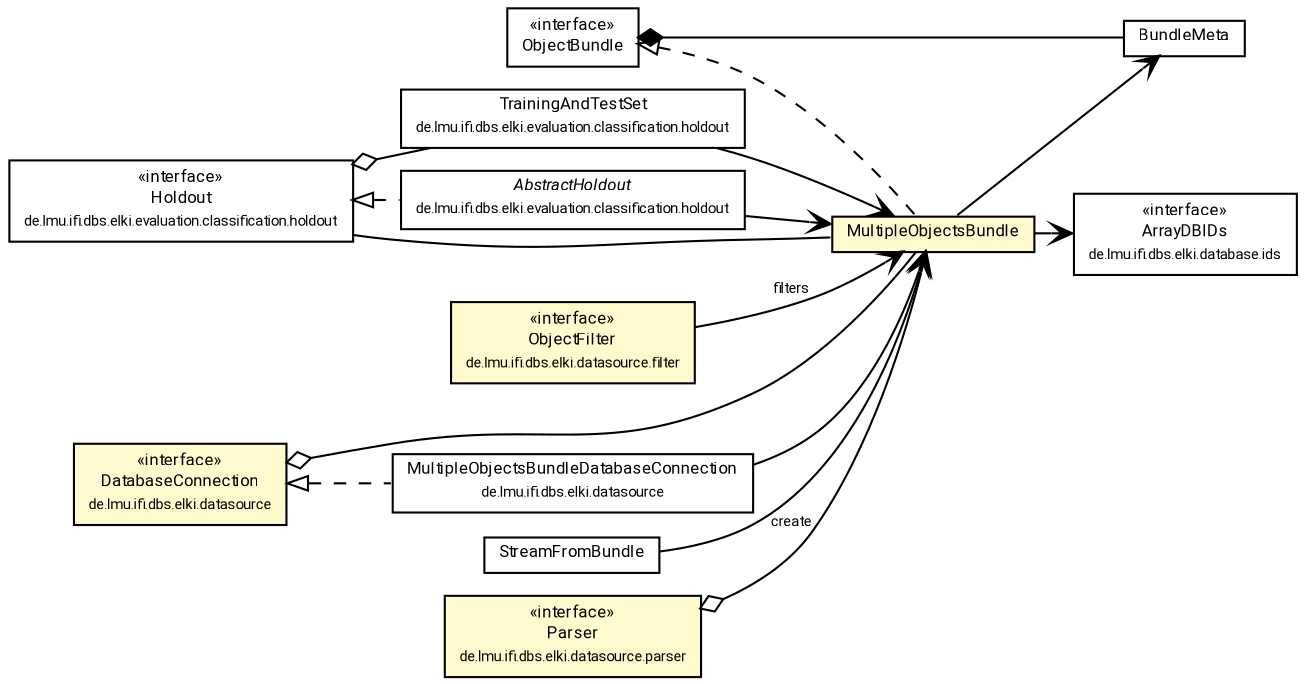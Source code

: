 #!/usr/local/bin/dot
#
# Class diagram 
# Generated by UMLGraph version R5_7_2-60-g0e99a6 (http://www.spinellis.gr/umlgraph/)
#

digraph G {
	graph [fontnames="svg"]
	edge [fontname="Roboto",fontsize=7,labelfontname="Roboto",labelfontsize=7,color="black"];
	node [fontname="Roboto",fontcolor="black",fontsize=8,shape=plaintext,margin=0,width=0,height=0];
	nodesep=0.15;
	ranksep=0.25;
	rankdir=LR;
	// de.lmu.ifi.dbs.elki.evaluation.classification.holdout.TrainingAndTestSet
	c7180912 [label=<<table title="de.lmu.ifi.dbs.elki.evaluation.classification.holdout.TrainingAndTestSet" border="0" cellborder="1" cellspacing="0" cellpadding="2" href="../../evaluation/classification/holdout/TrainingAndTestSet.html" target="_parent">
		<tr><td><table border="0" cellspacing="0" cellpadding="1">
		<tr><td align="center" balign="center"> <font face="Roboto">TrainingAndTestSet</font> </td></tr>
		<tr><td align="center" balign="center"> <font face="Roboto" point-size="7.0">de.lmu.ifi.dbs.elki.evaluation.classification.holdout</font> </td></tr>
		</table></td></tr>
		</table>>, URL="../../evaluation/classification/holdout/TrainingAndTestSet.html"];
	// de.lmu.ifi.dbs.elki.evaluation.classification.holdout.Holdout
	c7180922 [label=<<table title="de.lmu.ifi.dbs.elki.evaluation.classification.holdout.Holdout" border="0" cellborder="1" cellspacing="0" cellpadding="2" href="../../evaluation/classification/holdout/Holdout.html" target="_parent">
		<tr><td><table border="0" cellspacing="0" cellpadding="1">
		<tr><td align="center" balign="center"> &#171;interface&#187; </td></tr>
		<tr><td align="center" balign="center"> <font face="Roboto">Holdout</font> </td></tr>
		<tr><td align="center" balign="center"> <font face="Roboto" point-size="7.0">de.lmu.ifi.dbs.elki.evaluation.classification.holdout</font> </td></tr>
		</table></td></tr>
		</table>>, URL="../../evaluation/classification/holdout/Holdout.html"];
	// de.lmu.ifi.dbs.elki.evaluation.classification.holdout.AbstractHoldout
	c7180923 [label=<<table title="de.lmu.ifi.dbs.elki.evaluation.classification.holdout.AbstractHoldout" border="0" cellborder="1" cellspacing="0" cellpadding="2" href="../../evaluation/classification/holdout/AbstractHoldout.html" target="_parent">
		<tr><td><table border="0" cellspacing="0" cellpadding="1">
		<tr><td align="center" balign="center"> <font face="Roboto"><i>AbstractHoldout</i></font> </td></tr>
		<tr><td align="center" balign="center"> <font face="Roboto" point-size="7.0">de.lmu.ifi.dbs.elki.evaluation.classification.holdout</font> </td></tr>
		</table></td></tr>
		</table>>, URL="../../evaluation/classification/holdout/AbstractHoldout.html"];
	// de.lmu.ifi.dbs.elki.datasource.filter.ObjectFilter
	c7181604 [label=<<table title="de.lmu.ifi.dbs.elki.datasource.filter.ObjectFilter" border="0" cellborder="1" cellspacing="0" cellpadding="2" bgcolor="LemonChiffon" href="../filter/ObjectFilter.html" target="_parent">
		<tr><td><table border="0" cellspacing="0" cellpadding="1">
		<tr><td align="center" balign="center"> &#171;interface&#187; </td></tr>
		<tr><td align="center" balign="center"> <font face="Roboto">ObjectFilter</font> </td></tr>
		<tr><td align="center" balign="center"> <font face="Roboto" point-size="7.0">de.lmu.ifi.dbs.elki.datasource.filter</font> </td></tr>
		</table></td></tr>
		</table>>, URL="../filter/ObjectFilter.html"];
	// de.lmu.ifi.dbs.elki.datasource.DatabaseConnection
	c7181606 [label=<<table title="de.lmu.ifi.dbs.elki.datasource.DatabaseConnection" border="0" cellborder="1" cellspacing="0" cellpadding="2" bgcolor="LemonChiffon" href="../DatabaseConnection.html" target="_parent">
		<tr><td><table border="0" cellspacing="0" cellpadding="1">
		<tr><td align="center" balign="center"> &#171;interface&#187; </td></tr>
		<tr><td align="center" balign="center"> <font face="Roboto">DatabaseConnection</font> </td></tr>
		<tr><td align="center" balign="center"> <font face="Roboto" point-size="7.0">de.lmu.ifi.dbs.elki.datasource</font> </td></tr>
		</table></td></tr>
		</table>>, URL="../DatabaseConnection.html"];
	// de.lmu.ifi.dbs.elki.datasource.bundle.BundleMeta
	c7181610 [label=<<table title="de.lmu.ifi.dbs.elki.datasource.bundle.BundleMeta" border="0" cellborder="1" cellspacing="0" cellpadding="2" href="BundleMeta.html" target="_parent">
		<tr><td><table border="0" cellspacing="0" cellpadding="1">
		<tr><td align="center" balign="center"> <font face="Roboto">BundleMeta</font> </td></tr>
		</table></td></tr>
		</table>>, URL="BundleMeta.html"];
	// de.lmu.ifi.dbs.elki.datasource.bundle.MultipleObjectsBundle
	c7181611 [label=<<table title="de.lmu.ifi.dbs.elki.datasource.bundle.MultipleObjectsBundle" border="0" cellborder="1" cellspacing="0" cellpadding="2" bgcolor="lemonChiffon" href="MultipleObjectsBundle.html" target="_parent">
		<tr><td><table border="0" cellspacing="0" cellpadding="1">
		<tr><td align="center" balign="center"> <font face="Roboto">MultipleObjectsBundle</font> </td></tr>
		</table></td></tr>
		</table>>, URL="MultipleObjectsBundle.html"];
	// de.lmu.ifi.dbs.elki.datasource.bundle.StreamFromBundle
	c7181612 [label=<<table title="de.lmu.ifi.dbs.elki.datasource.bundle.StreamFromBundle" border="0" cellborder="1" cellspacing="0" cellpadding="2" href="StreamFromBundle.html" target="_parent">
		<tr><td><table border="0" cellspacing="0" cellpadding="1">
		<tr><td align="center" balign="center"> <font face="Roboto">StreamFromBundle</font> </td></tr>
		</table></td></tr>
		</table>>, URL="StreamFromBundle.html"];
	// de.lmu.ifi.dbs.elki.datasource.bundle.ObjectBundle
	c7181614 [label=<<table title="de.lmu.ifi.dbs.elki.datasource.bundle.ObjectBundle" border="0" cellborder="1" cellspacing="0" cellpadding="2" href="ObjectBundle.html" target="_parent">
		<tr><td><table border="0" cellspacing="0" cellpadding="1">
		<tr><td align="center" balign="center"> &#171;interface&#187; </td></tr>
		<tr><td align="center" balign="center"> <font face="Roboto">ObjectBundle</font> </td></tr>
		</table></td></tr>
		</table>>, URL="ObjectBundle.html"];
	// de.lmu.ifi.dbs.elki.database.ids.ArrayDBIDs
	c7181720 [label=<<table title="de.lmu.ifi.dbs.elki.database.ids.ArrayDBIDs" border="0" cellborder="1" cellspacing="0" cellpadding="2" href="../../database/ids/ArrayDBIDs.html" target="_parent">
		<tr><td><table border="0" cellspacing="0" cellpadding="1">
		<tr><td align="center" balign="center"> &#171;interface&#187; </td></tr>
		<tr><td align="center" balign="center"> <font face="Roboto">ArrayDBIDs</font> </td></tr>
		<tr><td align="center" balign="center"> <font face="Roboto" point-size="7.0">de.lmu.ifi.dbs.elki.database.ids</font> </td></tr>
		</table></td></tr>
		</table>>, URL="../../database/ids/ArrayDBIDs.html"];
	// de.lmu.ifi.dbs.elki.datasource.parser.Parser
	c7183185 [label=<<table title="de.lmu.ifi.dbs.elki.datasource.parser.Parser" border="0" cellborder="1" cellspacing="0" cellpadding="2" bgcolor="LemonChiffon" href="../parser/Parser.html" target="_parent">
		<tr><td><table border="0" cellspacing="0" cellpadding="1">
		<tr><td align="center" balign="center"> &#171;interface&#187; </td></tr>
		<tr><td align="center" balign="center"> <font face="Roboto">Parser</font> </td></tr>
		<tr><td align="center" balign="center"> <font face="Roboto" point-size="7.0">de.lmu.ifi.dbs.elki.datasource.parser</font> </td></tr>
		</table></td></tr>
		</table>>, URL="../parser/Parser.html"];
	// de.lmu.ifi.dbs.elki.datasource.MultipleObjectsBundleDatabaseConnection
	c7183224 [label=<<table title="de.lmu.ifi.dbs.elki.datasource.MultipleObjectsBundleDatabaseConnection" border="0" cellborder="1" cellspacing="0" cellpadding="2" href="../MultipleObjectsBundleDatabaseConnection.html" target="_parent">
		<tr><td><table border="0" cellspacing="0" cellpadding="1">
		<tr><td align="center" balign="center"> <font face="Roboto">MultipleObjectsBundleDatabaseConnection</font> </td></tr>
		<tr><td align="center" balign="center"> <font face="Roboto" point-size="7.0">de.lmu.ifi.dbs.elki.datasource</font> </td></tr>
		</table></td></tr>
		</table>>, URL="../MultipleObjectsBundleDatabaseConnection.html"];
	// de.lmu.ifi.dbs.elki.evaluation.classification.holdout.Holdout has de.lmu.ifi.dbs.elki.evaluation.classification.holdout.TrainingAndTestSet
	c7180922 -> c7180912 [arrowhead=none,arrowtail=ediamond,dir=back,weight=4];
	// de.lmu.ifi.dbs.elki.evaluation.classification.holdout.Holdout assoc de.lmu.ifi.dbs.elki.datasource.bundle.MultipleObjectsBundle
	c7180922 -> c7181611 [arrowhead=none,weight=2];
	// de.lmu.ifi.dbs.elki.evaluation.classification.holdout.AbstractHoldout implements de.lmu.ifi.dbs.elki.evaluation.classification.holdout.Holdout
	c7180922 -> c7180923 [arrowtail=empty,style=dashed,dir=back,weight=9];
	// de.lmu.ifi.dbs.elki.datasource.filter.ObjectFilter navassoc de.lmu.ifi.dbs.elki.datasource.bundle.MultipleObjectsBundle
	c7181604 -> c7181611 [arrowhead=open,weight=1,label="filters"];
	// de.lmu.ifi.dbs.elki.datasource.DatabaseConnection has de.lmu.ifi.dbs.elki.datasource.bundle.MultipleObjectsBundle
	c7181606 -> c7181611 [arrowhead=none,arrowtail=ediamond,dir=back,weight=4];
	// de.lmu.ifi.dbs.elki.datasource.bundle.MultipleObjectsBundle implements de.lmu.ifi.dbs.elki.datasource.bundle.ObjectBundle
	c7181614 -> c7181611 [arrowtail=empty,style=dashed,dir=back,weight=9];
	// de.lmu.ifi.dbs.elki.datasource.bundle.ObjectBundle composed de.lmu.ifi.dbs.elki.datasource.bundle.BundleMeta
	c7181614 -> c7181610 [arrowhead=none,arrowtail=diamond,dir=back,weight=6];
	// de.lmu.ifi.dbs.elki.datasource.parser.Parser navhas de.lmu.ifi.dbs.elki.datasource.bundle.MultipleObjectsBundle
	c7183185 -> c7181611 [arrowhead=open,arrowtail=ediamond,dir=both,weight=3,label="create"];
	// de.lmu.ifi.dbs.elki.datasource.MultipleObjectsBundleDatabaseConnection implements de.lmu.ifi.dbs.elki.datasource.DatabaseConnection
	c7181606 -> c7183224 [arrowtail=empty,style=dashed,dir=back,weight=9];
	// de.lmu.ifi.dbs.elki.evaluation.classification.holdout.TrainingAndTestSet navassoc de.lmu.ifi.dbs.elki.datasource.bundle.MultipleObjectsBundle
	c7180912 -> c7181611 [arrowhead=open,weight=1];
	// de.lmu.ifi.dbs.elki.evaluation.classification.holdout.AbstractHoldout navassoc de.lmu.ifi.dbs.elki.datasource.bundle.MultipleObjectsBundle
	c7180923 -> c7181611 [arrowhead=open,weight=1];
	// de.lmu.ifi.dbs.elki.datasource.bundle.MultipleObjectsBundle navassoc de.lmu.ifi.dbs.elki.datasource.bundle.BundleMeta
	c7181611 -> c7181610 [arrowhead=open,weight=1];
	// de.lmu.ifi.dbs.elki.datasource.bundle.MultipleObjectsBundle navassoc de.lmu.ifi.dbs.elki.database.ids.ArrayDBIDs
	c7181611 -> c7181720 [arrowhead=open,weight=1];
	// de.lmu.ifi.dbs.elki.datasource.bundle.StreamFromBundle navassoc de.lmu.ifi.dbs.elki.datasource.bundle.MultipleObjectsBundle
	c7181612 -> c7181611 [arrowhead=open,weight=1];
	// de.lmu.ifi.dbs.elki.datasource.MultipleObjectsBundleDatabaseConnection navassoc de.lmu.ifi.dbs.elki.datasource.bundle.MultipleObjectsBundle
	c7183224 -> c7181611 [arrowhead=open,weight=1];
}


